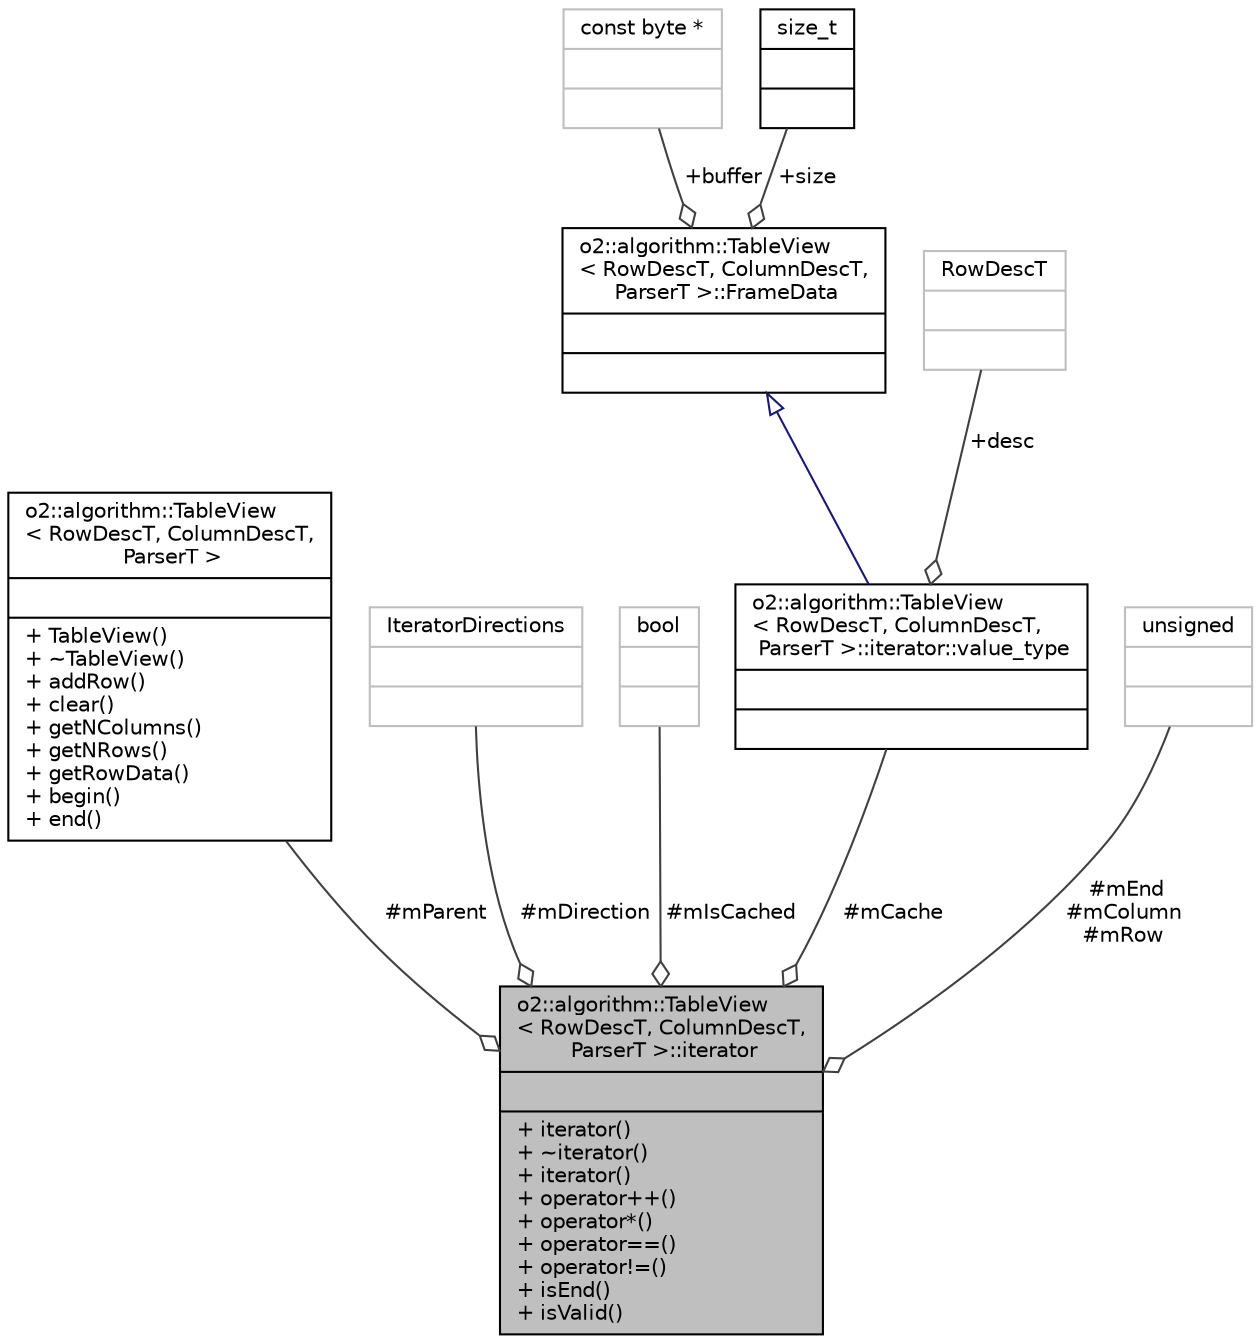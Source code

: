 digraph "o2::algorithm::TableView&lt; RowDescT, ColumnDescT, ParserT &gt;::iterator"
{
 // INTERACTIVE_SVG=YES
  bgcolor="transparent";
  edge [fontname="Helvetica",fontsize="10",labelfontname="Helvetica",labelfontsize="10"];
  node [fontname="Helvetica",fontsize="10",shape=record];
  Node1 [label="{o2::algorithm::TableView\l\< RowDescT, ColumnDescT,\l ParserT \>::iterator\n||+ iterator()\l+ ~iterator()\l+ iterator()\l+ operator++()\l+ operator*()\l+ operator==()\l+ operator!=()\l+ isEnd()\l+ isValid()\l}",height=0.2,width=0.4,color="black", fillcolor="grey75", style="filled" fontcolor="black"];
  Node2 -> Node1 [color="grey25",fontsize="10",style="solid",label=" #mParent" ,arrowhead="odiamond",fontname="Helvetica"];
  Node2 [label="{o2::algorithm::TableView\l\< RowDescT, ColumnDescT,\l ParserT \>\n||+ TableView()\l+ ~TableView()\l+ addRow()\l+ clear()\l+ getNColumns()\l+ getNRows()\l+ getRowData()\l+ begin()\l+ end()\l}",height=0.2,width=0.4,color="black",URL="$da/d64/classo2_1_1algorithm_1_1TableView.html"];
  Node3 -> Node1 [color="grey25",fontsize="10",style="solid",label=" #mDirection" ,arrowhead="odiamond",fontname="Helvetica"];
  Node3 [label="{IteratorDirections\n||}",height=0.2,width=0.4,color="grey75"];
  Node4 -> Node1 [color="grey25",fontsize="10",style="solid",label=" #mIsCached" ,arrowhead="odiamond",fontname="Helvetica"];
  Node4 [label="{bool\n||}",height=0.2,width=0.4,color="grey75"];
  Node5 -> Node1 [color="grey25",fontsize="10",style="solid",label=" #mCache" ,arrowhead="odiamond",fontname="Helvetica"];
  Node5 [label="{o2::algorithm::TableView\l\< RowDescT, ColumnDescT,\l ParserT \>::iterator::value_type\n||}",height=0.2,width=0.4,color="black",URL="$d9/dc8/structo2_1_1algorithm_1_1TableView_1_1iterator_1_1value__type.html"];
  Node6 -> Node5 [dir="back",color="midnightblue",fontsize="10",style="solid",arrowtail="onormal",fontname="Helvetica"];
  Node6 [label="{o2::algorithm::TableView\l\< RowDescT, ColumnDescT,\l ParserT \>::FrameData\n||}",height=0.2,width=0.4,color="black",URL="$d9/d66/structo2_1_1algorithm_1_1TableView_1_1FrameData.html",tooltip="descriptor pointing to payload of one frame "];
  Node7 -> Node6 [color="grey25",fontsize="10",style="solid",label=" +buffer" ,arrowhead="odiamond",fontname="Helvetica"];
  Node7 [label="{const byte *\n||}",height=0.2,width=0.4,color="grey75"];
  Node8 -> Node6 [color="grey25",fontsize="10",style="solid",label=" +size" ,arrowhead="odiamond",fontname="Helvetica"];
  Node8 [label="{size_t\n||}",height=0.2,width=0.4,color="black",URL="$dd/de2/classsize__t.html"];
  Node9 -> Node5 [color="grey25",fontsize="10",style="solid",label=" +desc" ,arrowhead="odiamond",fontname="Helvetica"];
  Node9 [label="{RowDescT\n||}",height=0.2,width=0.4,color="grey75"];
  Node10 -> Node1 [color="grey25",fontsize="10",style="solid",label=" #mEnd\n#mColumn\n#mRow" ,arrowhead="odiamond",fontname="Helvetica"];
  Node10 [label="{unsigned\n||}",height=0.2,width=0.4,color="grey75"];
}
